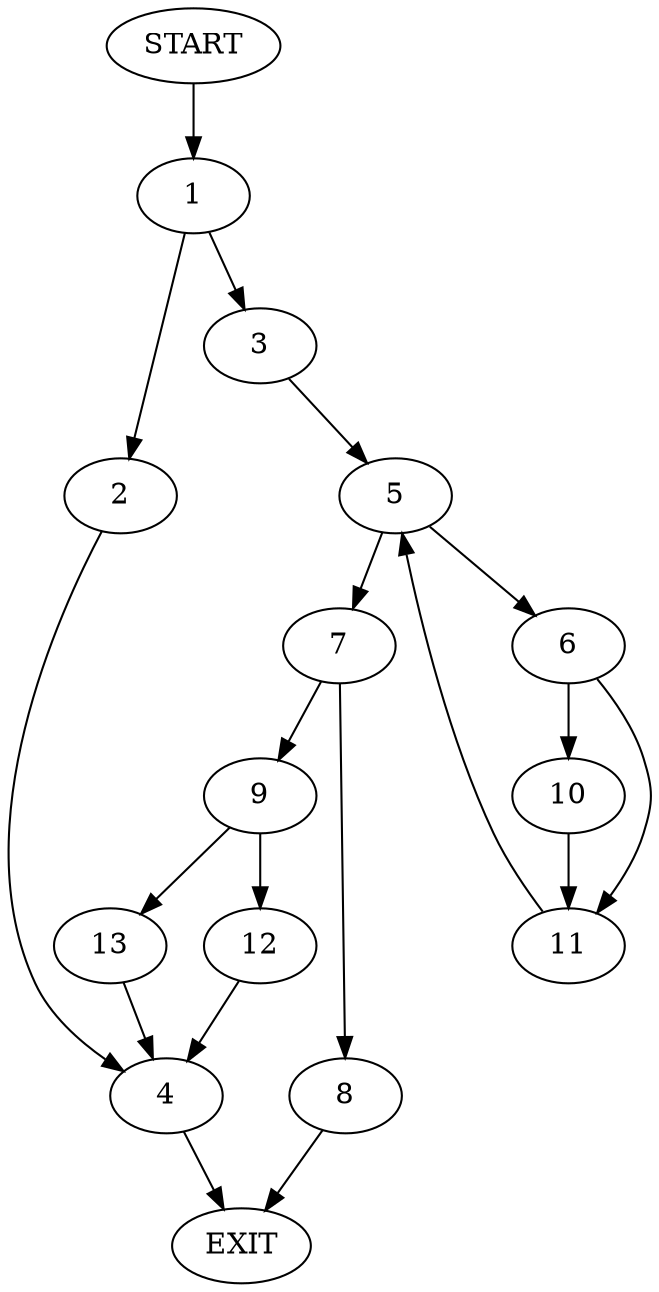 digraph {
0 [label="START"]
14 [label="EXIT"]
0 -> 1
1 -> 2
1 -> 3
2 -> 4
3 -> 5
4 -> 14
5 -> 6
5 -> 7
7 -> 8
7 -> 9
6 -> 10
6 -> 11
10 -> 11
11 -> 5
8 -> 14
9 -> 12
9 -> 13
12 -> 4
13 -> 4
}

